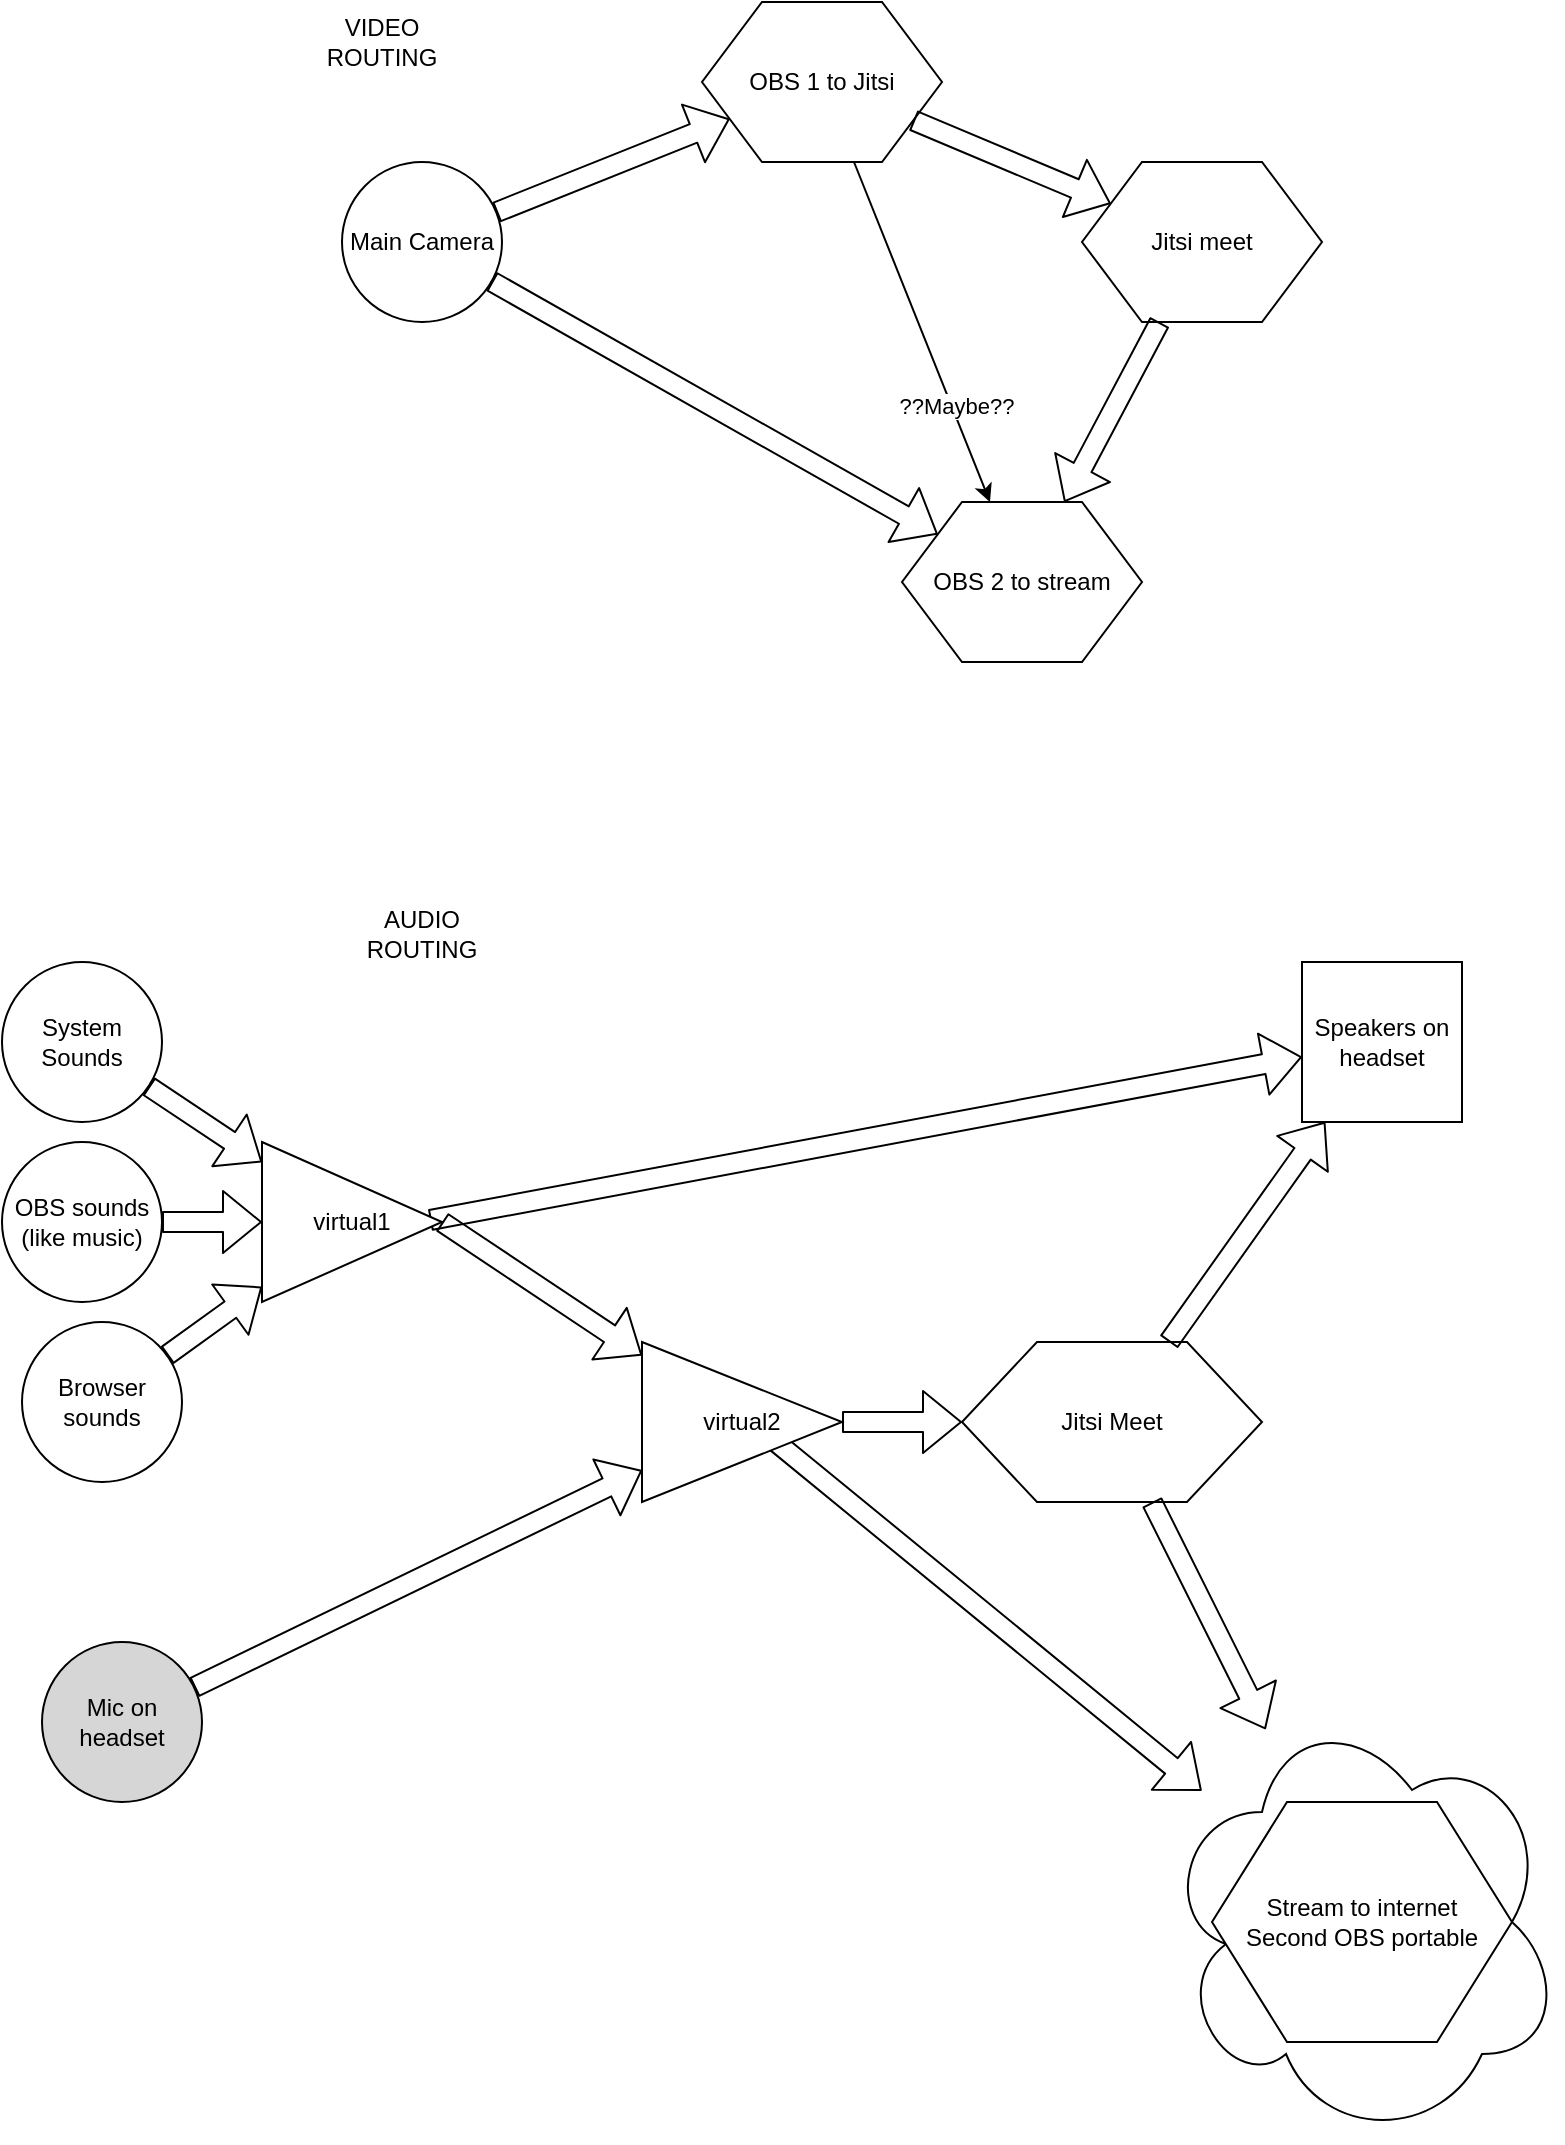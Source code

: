 <mxfile version="13.1.1" type="device"><diagram name="Page-1" id="c7558073-3199-34d8-9f00-42111426c3f3"><mxGraphModel dx="1712" dy="2546" grid="1" gridSize="10" guides="1" tooltips="1" connect="1" arrows="1" fold="1" page="1" pageScale="1" pageWidth="826" pageHeight="1169" background="#ffffff" math="0" shadow="0"><root><mxCell id="0"/><mxCell id="1" parent="0"/><mxCell id="_Dp4C3Xfh7I36hIGmA2u-96" value="Mic on headset" style="ellipse;whiteSpace=wrap;html=1;aspect=fixed;fillColor=#D6D6D6;" parent="1" vertex="1"><mxGeometry x="-110" y="-230" width="80" height="80" as="geometry"/></mxCell><mxCell id="_Dp4C3Xfh7I36hIGmA2u-98" value="Jitsi Meet" style="shape=hexagon;perimeter=hexagonPerimeter2;whiteSpace=wrap;html=1;" parent="1" vertex="1"><mxGeometry x="350" y="-380" width="150" height="80" as="geometry"/></mxCell><mxCell id="_Dp4C3Xfh7I36hIGmA2u-99" value="Speakers on headset" style="whiteSpace=wrap;html=1;aspect=fixed;" parent="1" vertex="1"><mxGeometry x="520" y="-570" width="80" height="80" as="geometry"/></mxCell><mxCell id="_Dp4C3Xfh7I36hIGmA2u-100" value="System Sounds" style="ellipse;whiteSpace=wrap;html=1;aspect=fixed;" parent="1" vertex="1"><mxGeometry x="-130" y="-570" width="80" height="80" as="geometry"/></mxCell><mxCell id="_Dp4C3Xfh7I36hIGmA2u-101" value="Browser sounds" style="ellipse;whiteSpace=wrap;html=1;aspect=fixed;" parent="1" vertex="1"><mxGeometry x="-120" y="-390" width="80" height="80" as="geometry"/></mxCell><mxCell id="_Dp4C3Xfh7I36hIGmA2u-102" value="OBS sounds (like music)" style="ellipse;whiteSpace=wrap;html=1;aspect=fixed;" parent="1" vertex="1"><mxGeometry x="-130" y="-480" width="80" height="80" as="geometry"/></mxCell><mxCell id="_Dp4C3Xfh7I36hIGmA2u-105" value="" style="shape=flexArrow;endArrow=classic;html=1;" parent="1" source="_Dp4C3Xfh7I36hIGmA2u-96" target="eezMR8wzyV7xU-niz3GF-1" edge="1"><mxGeometry width="50" height="50" relative="1" as="geometry"><mxPoint x="360" y="-150" as="sourcePoint"/><mxPoint x="60" y="-270" as="targetPoint"/></mxGeometry></mxCell><mxCell id="_Dp4C3Xfh7I36hIGmA2u-107" value="" style="shape=flexArrow;endArrow=classic;html=1;" parent="1" source="_Dp4C3Xfh7I36hIGmA2u-100" target="eezMR8wzyV7xU-niz3GF-2" edge="1"><mxGeometry width="50" height="50" relative="1" as="geometry"><mxPoint x="120" y="-340" as="sourcePoint"/><mxPoint x="170" y="-390" as="targetPoint"/></mxGeometry></mxCell><mxCell id="_Dp4C3Xfh7I36hIGmA2u-109" value="" style="shape=flexArrow;endArrow=classic;html=1;" parent="1" source="_Dp4C3Xfh7I36hIGmA2u-101" target="eezMR8wzyV7xU-niz3GF-2" edge="1"><mxGeometry width="50" height="50" relative="1" as="geometry"><mxPoint x="360" y="-150" as="sourcePoint"/><mxPoint x="410" y="-200" as="targetPoint"/></mxGeometry></mxCell><mxCell id="_Dp4C3Xfh7I36hIGmA2u-110" value="" style="shape=flexArrow;endArrow=classic;html=1;" parent="1" source="_Dp4C3Xfh7I36hIGmA2u-102" target="eezMR8wzyV7xU-niz3GF-2" edge="1"><mxGeometry width="50" height="50" relative="1" as="geometry"><mxPoint x="360" y="-150" as="sourcePoint"/><mxPoint x="410" y="-200" as="targetPoint"/></mxGeometry></mxCell><mxCell id="_Dp4C3Xfh7I36hIGmA2u-112" value="" style="shape=flexArrow;endArrow=classic;html=1;exitX=0.933;exitY=0.488;exitDx=0;exitDy=0;exitPerimeter=0;" parent="1" source="eezMR8wzyV7xU-niz3GF-2" target="_Dp4C3Xfh7I36hIGmA2u-99" edge="1"><mxGeometry width="50" height="50" relative="1" as="geometry"><mxPoint x="320" y="-260" as="sourcePoint"/><mxPoint x="410" y="-200" as="targetPoint"/></mxGeometry></mxCell><mxCell id="_Dp4C3Xfh7I36hIGmA2u-114" value="" style="shape=flexArrow;endArrow=classic;html=1;" parent="1" source="_Dp4C3Xfh7I36hIGmA2u-98" target="_Dp4C3Xfh7I36hIGmA2u-99" edge="1"><mxGeometry width="50" height="50" relative="1" as="geometry"><mxPoint x="360" y="-260" as="sourcePoint"/><mxPoint x="548.154" y="-550.787" as="targetPoint"/></mxGeometry></mxCell><mxCell id="_Dp4C3Xfh7I36hIGmA2u-115" value="" style="shape=flexArrow;endArrow=classic;html=1;exitX=1;exitY=0.5;exitDx=0;exitDy=0;" parent="1" source="eezMR8wzyV7xU-niz3GF-2" target="eezMR8wzyV7xU-niz3GF-1" edge="1"><mxGeometry width="50" height="50" relative="1" as="geometry"><mxPoint x="360" y="-260" as="sourcePoint"/><mxPoint x="120" y="-310" as="targetPoint"/></mxGeometry></mxCell><mxCell id="_Dp4C3Xfh7I36hIGmA2u-117" value="" style="shape=flexArrow;endArrow=classic;html=1;exitX=1;exitY=0.5;exitDx=0;exitDy=0;" parent="1" source="eezMR8wzyV7xU-niz3GF-1" target="_Dp4C3Xfh7I36hIGmA2u-98" edge="1"><mxGeometry width="50" height="50" relative="1" as="geometry"><mxPoint x="358" y="-360" as="sourcePoint"/><mxPoint x="537.2" y="-566" as="targetPoint"/></mxGeometry></mxCell><mxCell id="_Dp4C3Xfh7I36hIGmA2u-120" value="" style="shape=flexArrow;endArrow=classic;html=1;" parent="1" target="_Dp4C3Xfh7I36hIGmA2u-135" edge="1"><mxGeometry width="50" height="50" relative="1" as="geometry"><mxPoint x="257" y="-330" as="sourcePoint"/><mxPoint x="570" y="-320" as="targetPoint"/></mxGeometry></mxCell><mxCell id="_Dp4C3Xfh7I36hIGmA2u-121" value="" style="shape=flexArrow;endArrow=classic;html=1;" parent="1" source="_Dp4C3Xfh7I36hIGmA2u-98" target="_Dp4C3Xfh7I36hIGmA2u-135" edge="1"><mxGeometry width="50" height="50" relative="1" as="geometry"><mxPoint x="360" y="-180" as="sourcePoint"/><mxPoint x="410" y="-230" as="targetPoint"/></mxGeometry></mxCell><mxCell id="_Dp4C3Xfh7I36hIGmA2u-123" value="AUDIO ROUTING" style="text;html=1;strokeColor=none;fillColor=none;align=center;verticalAlign=middle;whiteSpace=wrap;rounded=0;" parent="1" vertex="1"><mxGeometry x="60" y="-594" width="40" height="20" as="geometry"/></mxCell><mxCell id="_Dp4C3Xfh7I36hIGmA2u-124" value="VIDEO ROUTING" style="text;html=1;strokeColor=none;fillColor=none;align=center;verticalAlign=middle;whiteSpace=wrap;rounded=0;" parent="1" vertex="1"><mxGeometry x="40" y="-1040" width="40" height="20" as="geometry"/></mxCell><mxCell id="_Dp4C3Xfh7I36hIGmA2u-125" value="Main Camera" style="ellipse;whiteSpace=wrap;html=1;aspect=fixed;" parent="1" vertex="1"><mxGeometry x="40" y="-970" width="80" height="80" as="geometry"/></mxCell><mxCell id="_Dp4C3Xfh7I36hIGmA2u-126" value="&lt;div&gt;OBS 1 to Jitsi&lt;/div&gt;" style="shape=hexagon;perimeter=hexagonPerimeter2;whiteSpace=wrap;html=1;" parent="1" vertex="1"><mxGeometry x="220" y="-1050" width="120" height="80" as="geometry"/></mxCell><mxCell id="_Dp4C3Xfh7I36hIGmA2u-127" value="" style="shape=flexArrow;endArrow=classic;html=1;" parent="1" source="_Dp4C3Xfh7I36hIGmA2u-125" target="_Dp4C3Xfh7I36hIGmA2u-126" edge="1"><mxGeometry width="50" height="50" relative="1" as="geometry"><mxPoint x="390" y="-700" as="sourcePoint"/><mxPoint x="440" y="-750" as="targetPoint"/></mxGeometry></mxCell><mxCell id="_Dp4C3Xfh7I36hIGmA2u-128" value="Jitsi meet" style="shape=hexagon;perimeter=hexagonPerimeter2;whiteSpace=wrap;html=1;" parent="1" vertex="1"><mxGeometry x="410" y="-970" width="120" height="80" as="geometry"/></mxCell><mxCell id="_Dp4C3Xfh7I36hIGmA2u-129" value="" style="shape=flexArrow;endArrow=classic;html=1;" parent="1" source="_Dp4C3Xfh7I36hIGmA2u-126" target="_Dp4C3Xfh7I36hIGmA2u-128" edge="1"><mxGeometry width="50" height="50" relative="1" as="geometry"><mxPoint x="390" y="-700" as="sourcePoint"/><mxPoint x="440" y="-750" as="targetPoint"/></mxGeometry></mxCell><mxCell id="_Dp4C3Xfh7I36hIGmA2u-130" value="&lt;div&gt;OBS 2 to stream&lt;/div&gt;" style="shape=hexagon;perimeter=hexagonPerimeter2;whiteSpace=wrap;html=1;" parent="1" vertex="1"><mxGeometry x="320" y="-800" width="120" height="80" as="geometry"/></mxCell><mxCell id="_Dp4C3Xfh7I36hIGmA2u-131" value="" style="shape=flexArrow;endArrow=classic;html=1;" parent="1" source="_Dp4C3Xfh7I36hIGmA2u-128" target="_Dp4C3Xfh7I36hIGmA2u-130" edge="1"><mxGeometry width="50" height="50" relative="1" as="geometry"><mxPoint x="390" y="-700" as="sourcePoint"/><mxPoint x="440" y="-750" as="targetPoint"/></mxGeometry></mxCell><mxCell id="_Dp4C3Xfh7I36hIGmA2u-132" value="" style="shape=flexArrow;endArrow=classic;html=1;" parent="1" source="_Dp4C3Xfh7I36hIGmA2u-125" target="_Dp4C3Xfh7I36hIGmA2u-130" edge="1"><mxGeometry width="50" height="50" relative="1" as="geometry"><mxPoint x="390" y="-700" as="sourcePoint"/><mxPoint x="440" y="-750" as="targetPoint"/></mxGeometry></mxCell><mxCell id="_Dp4C3Xfh7I36hIGmA2u-133" value="" style="endArrow=classic;html=1;" parent="1" source="_Dp4C3Xfh7I36hIGmA2u-126" target="_Dp4C3Xfh7I36hIGmA2u-130" edge="1"><mxGeometry width="50" height="50" relative="1" as="geometry"><mxPoint x="390" y="-770" as="sourcePoint"/><mxPoint x="440" y="-820" as="targetPoint"/></mxGeometry></mxCell><mxCell id="_Dp4C3Xfh7I36hIGmA2u-134" value="??Maybe??" style="edgeLabel;html=1;align=center;verticalAlign=middle;resizable=0;points=[];" parent="_Dp4C3Xfh7I36hIGmA2u-133" vertex="1" connectable="0"><mxGeometry x="0.444" y="2" relative="1" as="geometry"><mxPoint as="offset"/></mxGeometry></mxCell><mxCell id="eezMR8wzyV7xU-niz3GF-1" value="virtual2" style="triangle;whiteSpace=wrap;html=1;" vertex="1" parent="1"><mxGeometry x="190" y="-380" width="100" height="80" as="geometry"/></mxCell><mxCell id="eezMR8wzyV7xU-niz3GF-2" value="virtual1" style="triangle;whiteSpace=wrap;html=1;" vertex="1" parent="1"><mxGeometry y="-480" width="90" height="80" as="geometry"/></mxCell><mxCell id="eezMR8wzyV7xU-niz3GF-3" value="" style="group" vertex="1" connectable="0" parent="1"><mxGeometry x="450" y="-200" width="200" height="220" as="geometry"/></mxCell><mxCell id="_Dp4C3Xfh7I36hIGmA2u-135" value="" style="ellipse;shape=cloud;whiteSpace=wrap;html=1;" parent="eezMR8wzyV7xU-niz3GF-3" vertex="1"><mxGeometry width="200" height="220" as="geometry"/></mxCell><mxCell id="_Dp4C3Xfh7I36hIGmA2u-103" value="&lt;div&gt;Stream to internet&lt;/div&gt;&lt;div&gt;Second OBS portable&lt;br&gt;&lt;/div&gt;" style="shape=hexagon;perimeter=hexagonPerimeter2;whiteSpace=wrap;html=1;container=1;" parent="eezMR8wzyV7xU-niz3GF-3" vertex="1"><mxGeometry x="25" y="50" width="150" height="120" as="geometry"/></mxCell></root></mxGraphModel></diagram></mxfile>